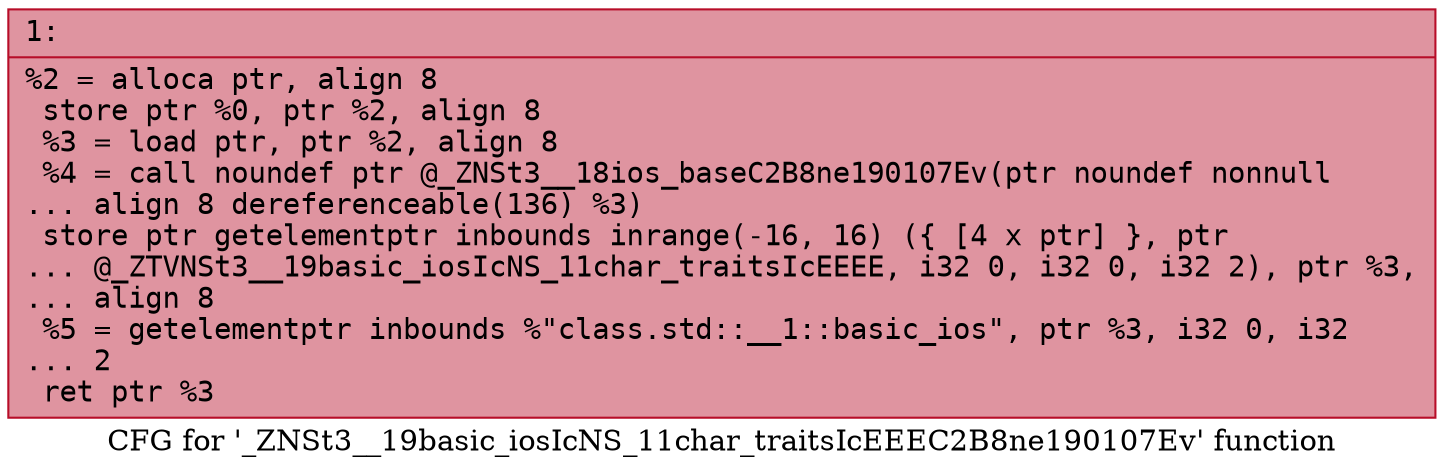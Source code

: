 digraph "CFG for '_ZNSt3__19basic_iosIcNS_11char_traitsIcEEEC2B8ne190107Ev' function" {
	label="CFG for '_ZNSt3__19basic_iosIcNS_11char_traitsIcEEEC2B8ne190107Ev' function";

	Node0x6000005c5fe0 [shape=record,color="#b70d28ff", style=filled, fillcolor="#b70d2870" fontname="Courier",label="{1:\l|  %2 = alloca ptr, align 8\l  store ptr %0, ptr %2, align 8\l  %3 = load ptr, ptr %2, align 8\l  %4 = call noundef ptr @_ZNSt3__18ios_baseC2B8ne190107Ev(ptr noundef nonnull\l... align 8 dereferenceable(136) %3)\l  store ptr getelementptr inbounds inrange(-16, 16) (\{ [4 x ptr] \}, ptr\l... @_ZTVNSt3__19basic_iosIcNS_11char_traitsIcEEEE, i32 0, i32 0, i32 2), ptr %3,\l... align 8\l  %5 = getelementptr inbounds %\"class.std::__1::basic_ios\", ptr %3, i32 0, i32\l... 2\l  ret ptr %3\l}"];
}
